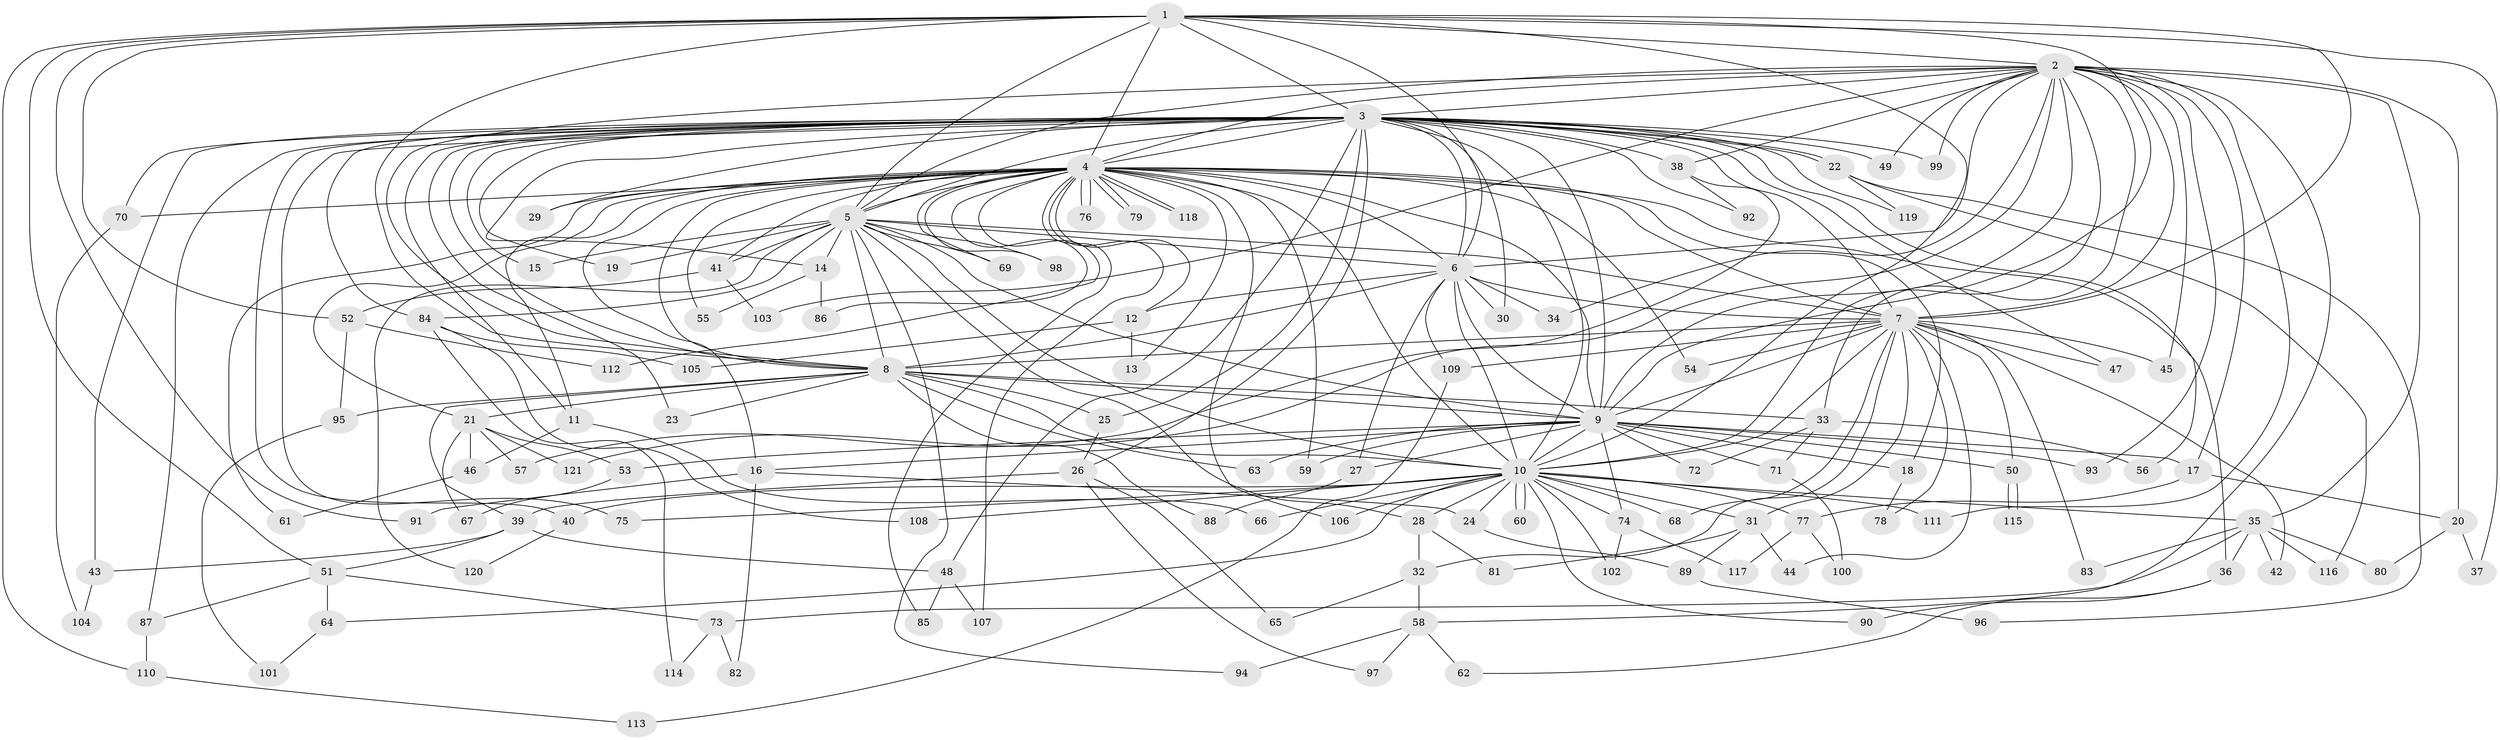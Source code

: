 // coarse degree distribution, {14: 0.021505376344086023, 21: 0.010752688172043012, 34: 0.010752688172043012, 35: 0.010752688172043012, 20: 0.03225806451612903, 17: 0.010752688172043012, 27: 0.010752688172043012, 4: 0.13978494623655913, 2: 0.5161290322580645, 5: 0.06451612903225806, 3: 0.11827956989247312, 7: 0.010752688172043012, 10: 0.010752688172043012, 8: 0.010752688172043012, 1: 0.021505376344086023}
// Generated by graph-tools (version 1.1) at 2025/51/02/27/25 19:51:46]
// undirected, 121 vertices, 267 edges
graph export_dot {
graph [start="1"]
  node [color=gray90,style=filled];
  1;
  2;
  3;
  4;
  5;
  6;
  7;
  8;
  9;
  10;
  11;
  12;
  13;
  14;
  15;
  16;
  17;
  18;
  19;
  20;
  21;
  22;
  23;
  24;
  25;
  26;
  27;
  28;
  29;
  30;
  31;
  32;
  33;
  34;
  35;
  36;
  37;
  38;
  39;
  40;
  41;
  42;
  43;
  44;
  45;
  46;
  47;
  48;
  49;
  50;
  51;
  52;
  53;
  54;
  55;
  56;
  57;
  58;
  59;
  60;
  61;
  62;
  63;
  64;
  65;
  66;
  67;
  68;
  69;
  70;
  71;
  72;
  73;
  74;
  75;
  76;
  77;
  78;
  79;
  80;
  81;
  82;
  83;
  84;
  85;
  86;
  87;
  88;
  89;
  90;
  91;
  92;
  93;
  94;
  95;
  96;
  97;
  98;
  99;
  100;
  101;
  102;
  103;
  104;
  105;
  106;
  107;
  108;
  109;
  110;
  111;
  112;
  113;
  114;
  115;
  116;
  117;
  118;
  119;
  120;
  121;
  1 -- 2;
  1 -- 3;
  1 -- 4;
  1 -- 5;
  1 -- 6;
  1 -- 7;
  1 -- 8;
  1 -- 9;
  1 -- 10;
  1 -- 37;
  1 -- 51;
  1 -- 52;
  1 -- 91;
  1 -- 110;
  2 -- 3;
  2 -- 4;
  2 -- 5;
  2 -- 6;
  2 -- 7;
  2 -- 8;
  2 -- 9;
  2 -- 10;
  2 -- 17;
  2 -- 20;
  2 -- 33;
  2 -- 34;
  2 -- 35;
  2 -- 38;
  2 -- 45;
  2 -- 49;
  2 -- 58;
  2 -- 93;
  2 -- 99;
  2 -- 103;
  2 -- 111;
  2 -- 121;
  3 -- 4;
  3 -- 5;
  3 -- 6;
  3 -- 7;
  3 -- 8;
  3 -- 9;
  3 -- 10;
  3 -- 11;
  3 -- 14;
  3 -- 15;
  3 -- 19;
  3 -- 22;
  3 -- 22;
  3 -- 23;
  3 -- 25;
  3 -- 26;
  3 -- 29;
  3 -- 30;
  3 -- 38;
  3 -- 40;
  3 -- 43;
  3 -- 47;
  3 -- 48;
  3 -- 49;
  3 -- 56;
  3 -- 70;
  3 -- 75;
  3 -- 84;
  3 -- 87;
  3 -- 92;
  3 -- 99;
  3 -- 119;
  4 -- 5;
  4 -- 6;
  4 -- 7;
  4 -- 8;
  4 -- 9;
  4 -- 10;
  4 -- 11;
  4 -- 12;
  4 -- 13;
  4 -- 16;
  4 -- 18;
  4 -- 21;
  4 -- 29;
  4 -- 36;
  4 -- 41;
  4 -- 54;
  4 -- 55;
  4 -- 59;
  4 -- 61;
  4 -- 69;
  4 -- 70;
  4 -- 76;
  4 -- 76;
  4 -- 79;
  4 -- 79;
  4 -- 85;
  4 -- 86;
  4 -- 98;
  4 -- 106;
  4 -- 107;
  4 -- 112;
  4 -- 118;
  4 -- 118;
  5 -- 6;
  5 -- 7;
  5 -- 8;
  5 -- 9;
  5 -- 10;
  5 -- 14;
  5 -- 15;
  5 -- 19;
  5 -- 28;
  5 -- 41;
  5 -- 69;
  5 -- 84;
  5 -- 94;
  5 -- 98;
  5 -- 120;
  6 -- 7;
  6 -- 8;
  6 -- 9;
  6 -- 10;
  6 -- 12;
  6 -- 27;
  6 -- 30;
  6 -- 34;
  6 -- 109;
  7 -- 8;
  7 -- 9;
  7 -- 10;
  7 -- 31;
  7 -- 32;
  7 -- 42;
  7 -- 44;
  7 -- 45;
  7 -- 47;
  7 -- 50;
  7 -- 54;
  7 -- 68;
  7 -- 78;
  7 -- 83;
  7 -- 109;
  8 -- 9;
  8 -- 10;
  8 -- 21;
  8 -- 23;
  8 -- 25;
  8 -- 33;
  8 -- 39;
  8 -- 63;
  8 -- 88;
  8 -- 95;
  9 -- 10;
  9 -- 16;
  9 -- 17;
  9 -- 18;
  9 -- 27;
  9 -- 50;
  9 -- 53;
  9 -- 59;
  9 -- 63;
  9 -- 71;
  9 -- 72;
  9 -- 74;
  9 -- 93;
  10 -- 24;
  10 -- 28;
  10 -- 31;
  10 -- 35;
  10 -- 40;
  10 -- 60;
  10 -- 60;
  10 -- 64;
  10 -- 66;
  10 -- 68;
  10 -- 74;
  10 -- 75;
  10 -- 77;
  10 -- 90;
  10 -- 102;
  10 -- 106;
  10 -- 108;
  10 -- 111;
  11 -- 46;
  11 -- 66;
  12 -- 13;
  12 -- 105;
  14 -- 55;
  14 -- 86;
  16 -- 24;
  16 -- 82;
  16 -- 91;
  17 -- 20;
  17 -- 77;
  18 -- 78;
  20 -- 37;
  20 -- 80;
  21 -- 46;
  21 -- 53;
  21 -- 57;
  21 -- 67;
  21 -- 121;
  22 -- 96;
  22 -- 116;
  22 -- 119;
  24 -- 89;
  25 -- 26;
  26 -- 39;
  26 -- 65;
  26 -- 97;
  27 -- 88;
  28 -- 32;
  28 -- 81;
  31 -- 44;
  31 -- 81;
  31 -- 89;
  32 -- 58;
  32 -- 65;
  33 -- 56;
  33 -- 71;
  33 -- 72;
  35 -- 36;
  35 -- 42;
  35 -- 73;
  35 -- 80;
  35 -- 83;
  35 -- 116;
  36 -- 62;
  36 -- 90;
  38 -- 57;
  38 -- 92;
  39 -- 43;
  39 -- 48;
  39 -- 51;
  40 -- 120;
  41 -- 52;
  41 -- 103;
  43 -- 104;
  46 -- 61;
  48 -- 85;
  48 -- 107;
  50 -- 115;
  50 -- 115;
  51 -- 64;
  51 -- 73;
  51 -- 87;
  52 -- 95;
  52 -- 112;
  53 -- 67;
  58 -- 62;
  58 -- 94;
  58 -- 97;
  64 -- 101;
  70 -- 104;
  71 -- 100;
  73 -- 82;
  73 -- 114;
  74 -- 102;
  74 -- 117;
  77 -- 100;
  77 -- 117;
  84 -- 105;
  84 -- 108;
  84 -- 114;
  87 -- 110;
  89 -- 96;
  95 -- 101;
  109 -- 113;
  110 -- 113;
}
